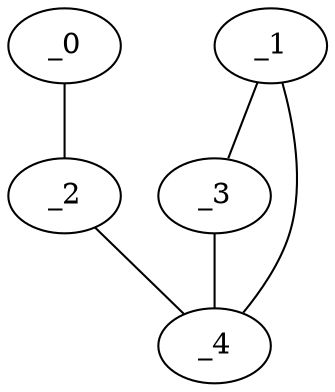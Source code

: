 graph KP1_0050 {
	_0	 [x="1.08841",
		y="3.07894"];
	_2	 [x="0.342793",
		y="0.985716"];
	_0 -- _2;
	_1	 [x="1.91661",
		y="2.89144"];
	_3	 [x="0.582956",
		y="1.74843"];
	_1 -- _3;
	_4	 [x="1.74637",
		y="0.84651"];
	_1 -- _4;
	_2 -- _4;
	_3 -- _4;
}
